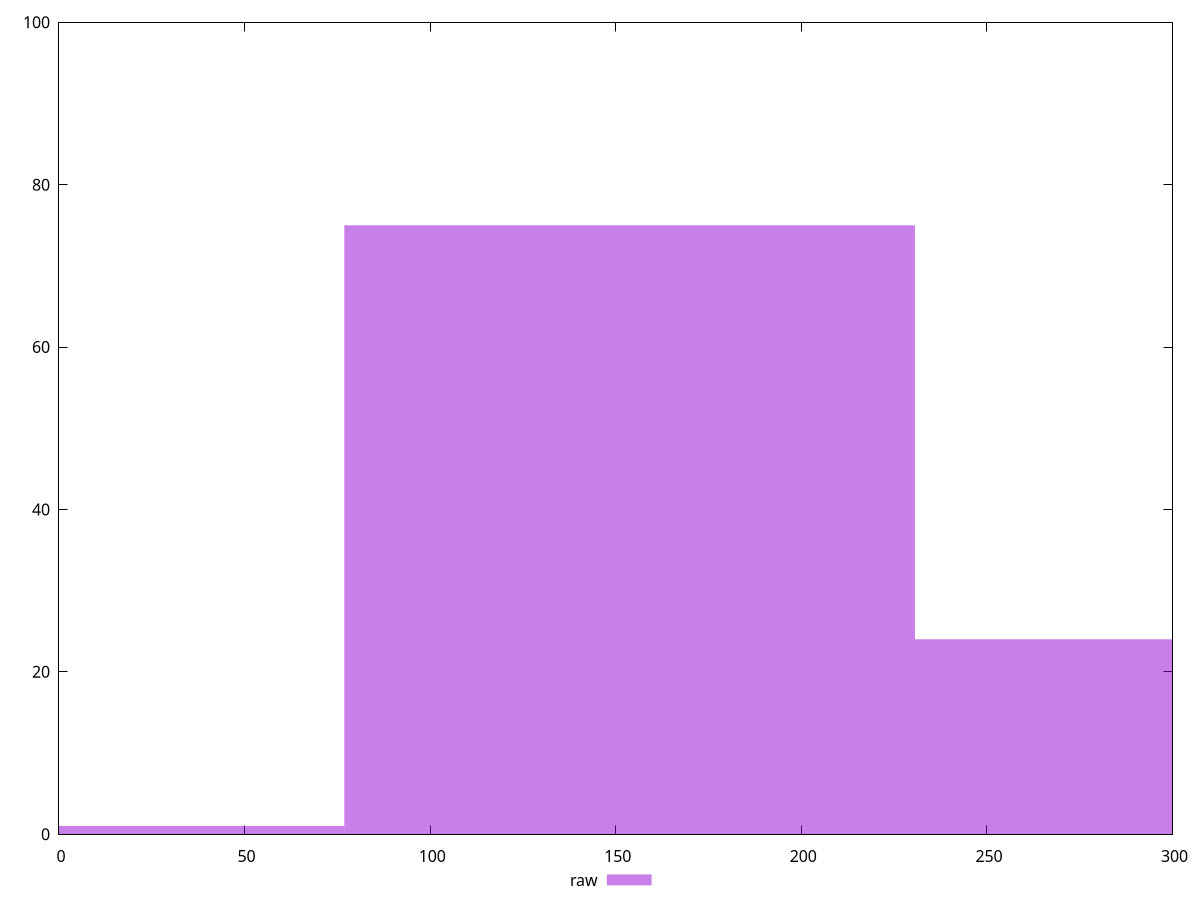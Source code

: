 reset

$raw <<EOF
0 1
153.7378644947025 75
307.475728989405 24
EOF

set key outside below
set boxwidth 153.7378644947025
set xrange [0:300]
set yrange [0:100]
set trange [0:100]
set style fill transparent solid 0.5 noborder
set terminal svg size 640, 490 enhanced background rgb 'white'
set output "report_00026_2021-02-22T21:38:55.199Z/offscreen-images/samples/pages/raw/histogram.svg"

plot $raw title "raw" with boxes

reset
